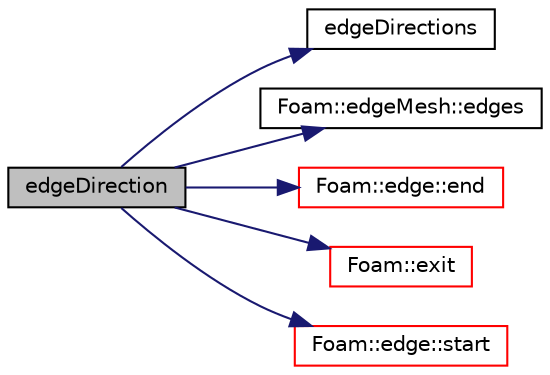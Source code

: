 digraph "edgeDirection"
{
  bgcolor="transparent";
  edge [fontname="Helvetica",fontsize="10",labelfontname="Helvetica",labelfontsize="10"];
  node [fontname="Helvetica",fontsize="10",shape=record];
  rankdir="LR";
  Node1073 [label="edgeDirection",height=0.2,width=0.4,color="black", fillcolor="grey75", style="filled", fontcolor="black"];
  Node1073 -> Node1074 [color="midnightblue",fontsize="10",style="solid",fontname="Helvetica"];
  Node1074 [label="edgeDirections",height=0.2,width=0.4,color="black",URL="$a22549.html#a3ed9c65a681237af480891c1b4a88f6d",tooltip="Return the edgeDirection vectors. "];
  Node1073 -> Node1075 [color="midnightblue",fontsize="10",style="solid",fontname="Helvetica"];
  Node1075 [label="Foam::edgeMesh::edges",height=0.2,width=0.4,color="black",URL="$a22517.html#a21d764179912ddda5c6f95193c289846",tooltip="Return edges. "];
  Node1073 -> Node1076 [color="midnightblue",fontsize="10",style="solid",fontname="Helvetica"];
  Node1076 [label="Foam::edge::end",height=0.2,width=0.4,color="red",URL="$a28361.html#a5ac1c619caccdf5bcf8c3d58a409849f",tooltip="Return end vertex label. "];
  Node1073 -> Node1078 [color="midnightblue",fontsize="10",style="solid",fontname="Helvetica"];
  Node1078 [label="Foam::exit",height=0.2,width=0.4,color="red",URL="$a21851.html#a06ca7250d8e89caf05243ec094843642"];
  Node1073 -> Node1127 [color="midnightblue",fontsize="10",style="solid",fontname="Helvetica"];
  Node1127 [label="Foam::edge::start",height=0.2,width=0.4,color="red",URL="$a28361.html#afe56bdd2031bbf8321e35e2330c0b990",tooltip="Return start vertex label. "];
}
